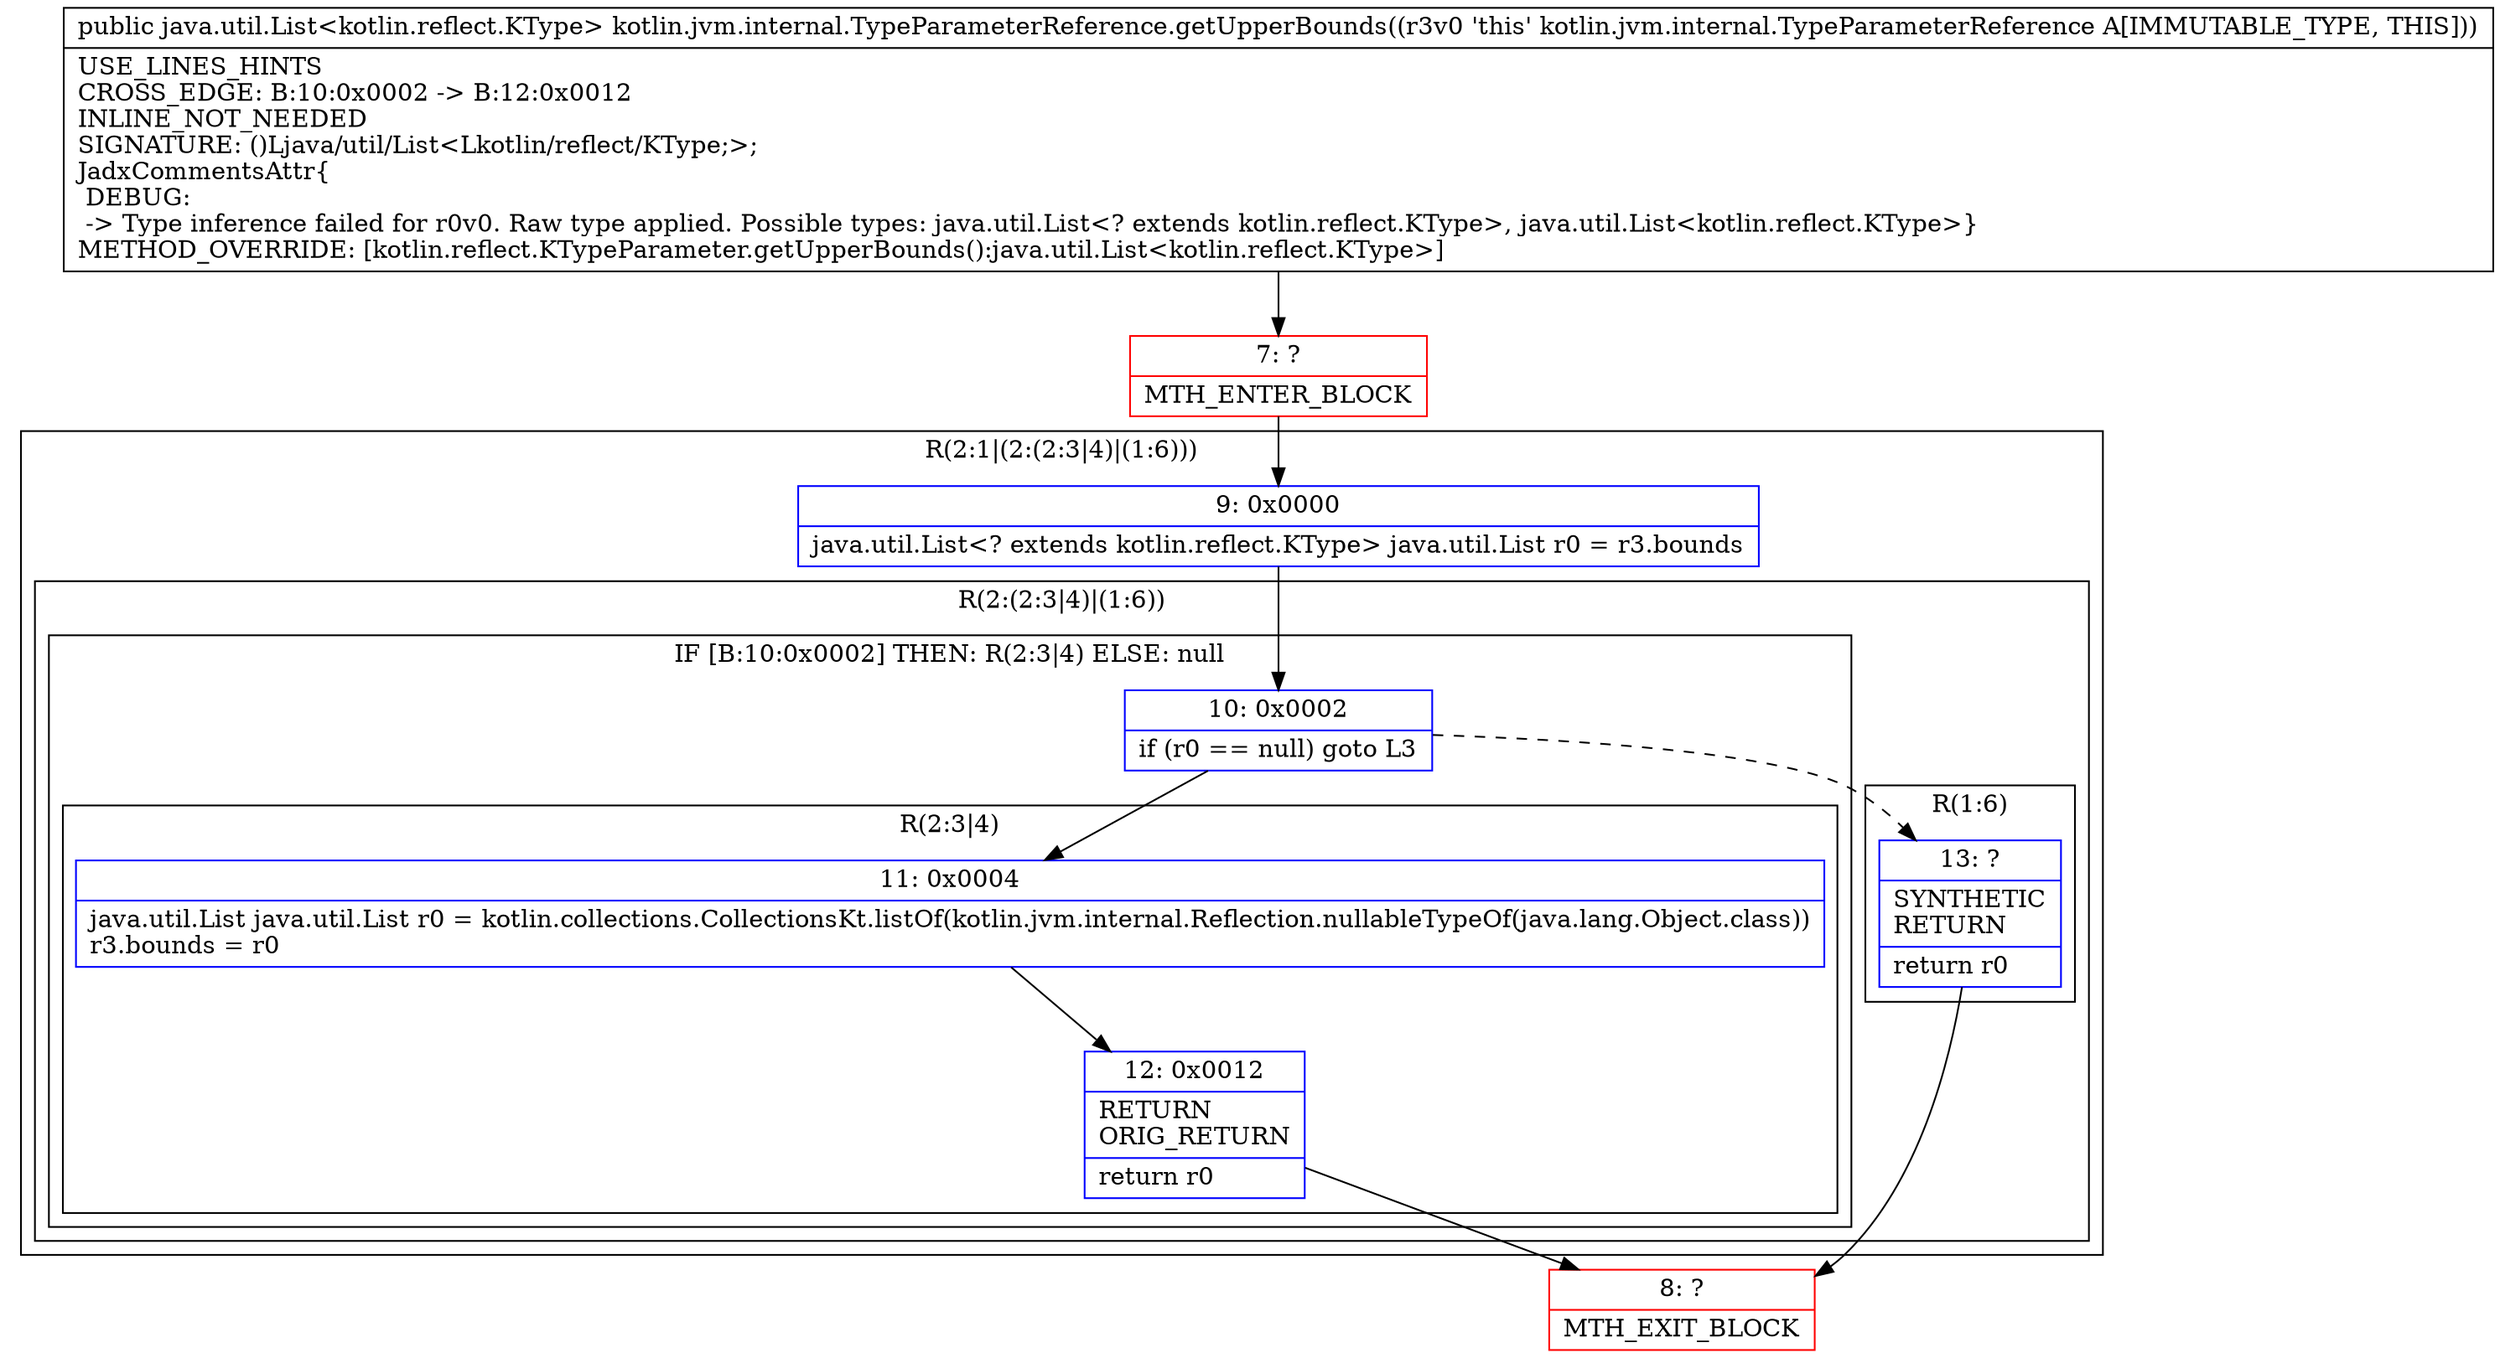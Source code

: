 digraph "CFG forkotlin.jvm.internal.TypeParameterReference.getUpperBounds()Ljava\/util\/List;" {
subgraph cluster_Region_1340997279 {
label = "R(2:1|(2:(2:3|4)|(1:6)))";
node [shape=record,color=blue];
Node_9 [shape=record,label="{9\:\ 0x0000|java.util.List\<? extends kotlin.reflect.KType\> java.util.List r0 = r3.bounds\l}"];
subgraph cluster_Region_228880574 {
label = "R(2:(2:3|4)|(1:6))";
node [shape=record,color=blue];
subgraph cluster_IfRegion_1544609749 {
label = "IF [B:10:0x0002] THEN: R(2:3|4) ELSE: null";
node [shape=record,color=blue];
Node_10 [shape=record,label="{10\:\ 0x0002|if (r0 == null) goto L3\l}"];
subgraph cluster_Region_955956909 {
label = "R(2:3|4)";
node [shape=record,color=blue];
Node_11 [shape=record,label="{11\:\ 0x0004|java.util.List java.util.List r0 = kotlin.collections.CollectionsKt.listOf(kotlin.jvm.internal.Reflection.nullableTypeOf(java.lang.Object.class))\lr3.bounds = r0\l}"];
Node_12 [shape=record,label="{12\:\ 0x0012|RETURN\lORIG_RETURN\l|return r0\l}"];
}
}
subgraph cluster_Region_935567822 {
label = "R(1:6)";
node [shape=record,color=blue];
Node_13 [shape=record,label="{13\:\ ?|SYNTHETIC\lRETURN\l|return r0\l}"];
}
}
}
Node_7 [shape=record,color=red,label="{7\:\ ?|MTH_ENTER_BLOCK\l}"];
Node_8 [shape=record,color=red,label="{8\:\ ?|MTH_EXIT_BLOCK\l}"];
MethodNode[shape=record,label="{public java.util.List\<kotlin.reflect.KType\> kotlin.jvm.internal.TypeParameterReference.getUpperBounds((r3v0 'this' kotlin.jvm.internal.TypeParameterReference A[IMMUTABLE_TYPE, THIS]))  | USE_LINES_HINTS\lCROSS_EDGE: B:10:0x0002 \-\> B:12:0x0012\lINLINE_NOT_NEEDED\lSIGNATURE: ()Ljava\/util\/List\<Lkotlin\/reflect\/KType;\>;\lJadxCommentsAttr\{\l DEBUG: \l \-\> Type inference failed for r0v0. Raw type applied. Possible types: java.util.List\<? extends kotlin.reflect.KType\>, java.util.List\<kotlin.reflect.KType\>\}\lMETHOD_OVERRIDE: [kotlin.reflect.KTypeParameter.getUpperBounds():java.util.List\<kotlin.reflect.KType\>]\l}"];
MethodNode -> Node_7;Node_9 -> Node_10;
Node_10 -> Node_11;
Node_10 -> Node_13[style=dashed];
Node_11 -> Node_12;
Node_12 -> Node_8;
Node_13 -> Node_8;
Node_7 -> Node_9;
}

